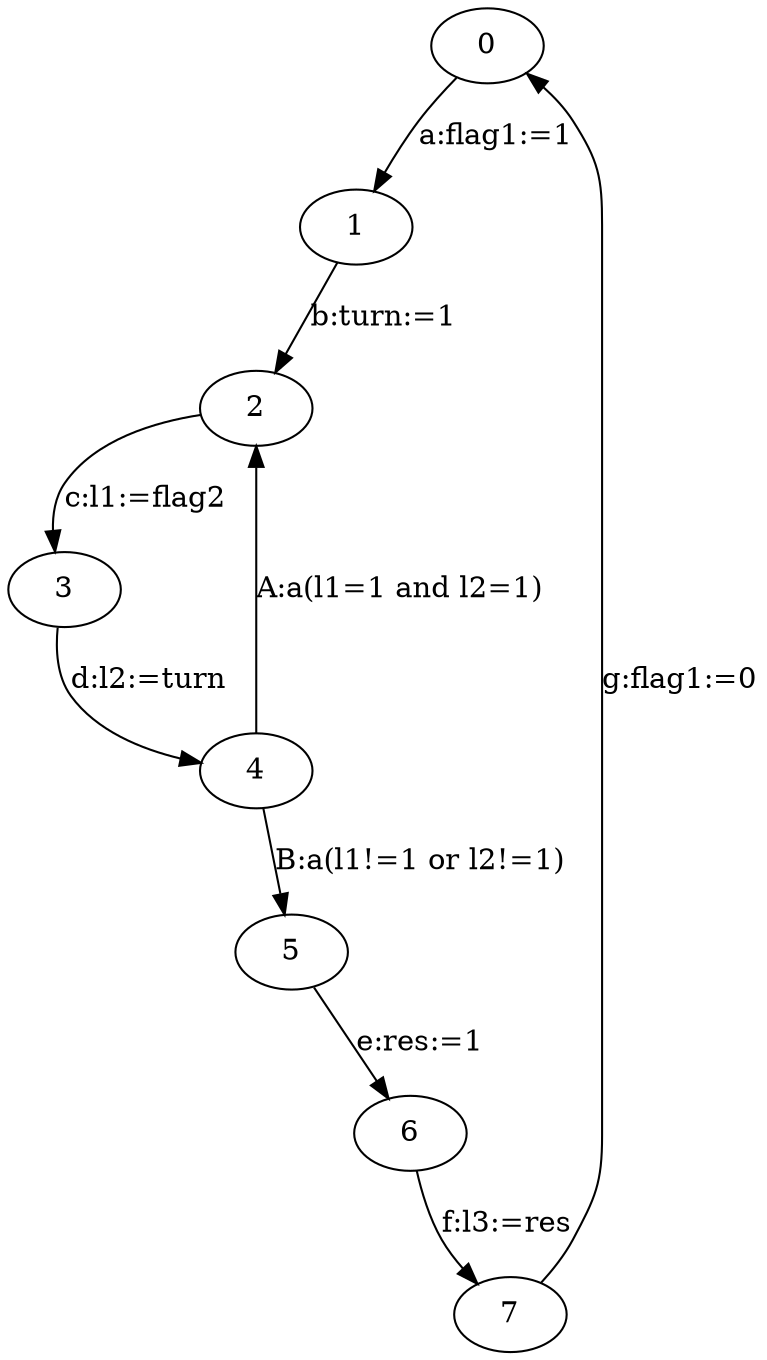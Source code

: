 digraph "unnamed" {
"0" [
fixedsize="false"
label="0"
regular="false"
];
"1" [
fixedsize="false"
label="1"
regular="false"
];
"2" [
fixedsize="false"
label="2"
regular="false"
];
"3" [
fixedsize="false"
label="3"
regular="false"
];
"4" [
fixedsize="false"
label="4"
regular="false"
];
"5" [
fixedsize="false"
label="5"
regular="false"
];
"6" [
fixedsize="false"
label="6"
regular="false"
];
"7" [
fixedsize="false"
label="7"
regular="false"
];
"0" -> "1" [
constraint="true"
decorate="false"
label="a:flag1:=1"
labelfloat="false"
];
"1" -> "2" [
constraint="true"
decorate="false"
label="b:turn:=1"
labelfloat="false"
];
"2" -> "3" [
constraint="true"
decorate="false"
label="c:l1:=flag2"
labelfloat="false"
];
"3" -> "4" [
constraint="true"
decorate="false"
label="d:l2:=turn"
labelfloat="false"
];
"4" -> "5" [
constraint="true"
decorate="false"
label="B:a(l1!=1 or l2!=1)"
labelfloat="false"
];
"5" -> "6" [
constraint="true"
decorate="false"
label="e:res:=1"
labelfloat="false"
];
"6" -> "7" [
constraint="true"
decorate="false"
label="f:l3:=res"
labelfloat="false"
];
"7" -> "0" [
constraint="true"
decorate="false"
label="g:flag1:=0"
labelfloat="false"
];
"4" -> "2" [
constraint="true"
decorate="false"
label="A:a(l1=1 and l2=1)"
labelfloat="false"
];
}
